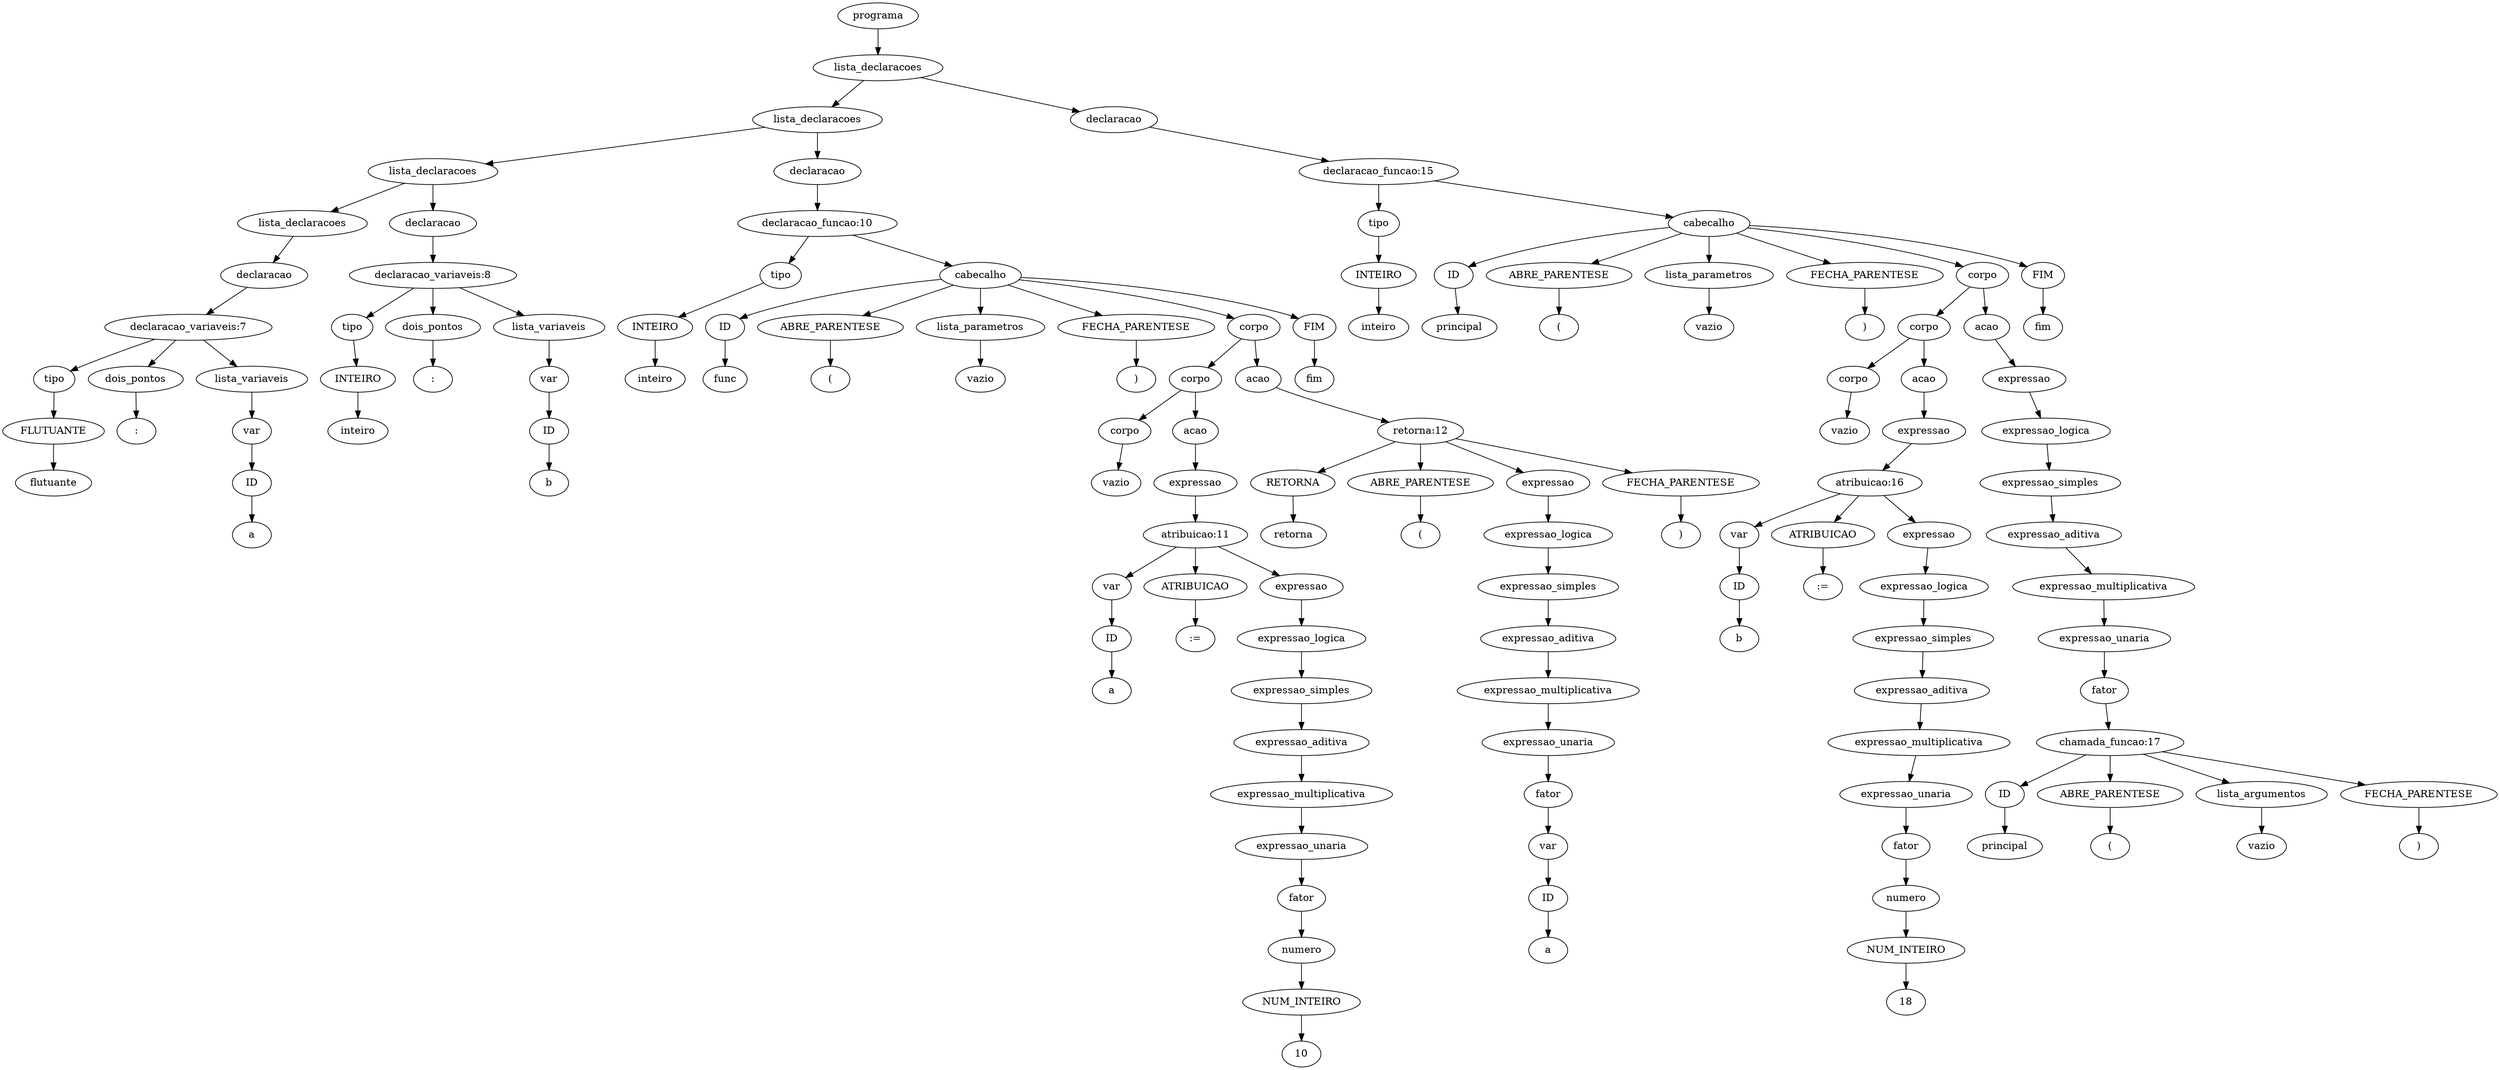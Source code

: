 digraph tree {
    "0x7f928e7bf430" [label="programa"];
    "0x7f928e7bfd30" [label="lista_declaracoes"];
    "0x7f928e7bfdf0" [label="lista_declaracoes"];
    "0x7f928e7bf550" [label="lista_declaracoes"];
    "0x7f928e7bf340" [label="lista_declaracoes"];
    "0x7f928e796820" [label="declaracao"];
    "0x7f928e7bf2b0" [label="declaracao_variaveis:7"];
    "0x7f928e7bf220" [label="tipo"];
    "0x7f928e7bf280" [label="FLUTUANTE"];
    "0x7f928e7bf2e0" [label="flutuante"];
    "0x7f928e7bf3a0" [label="dois_pontos"];
    "0x7f928e7bf250" [label=":"];
    "0x7f928e7bf310" [label="lista_variaveis"];
    "0x7f92905e27f0" [label="var"];
    "0x7f928e9d5250" [label="ID"];
    "0x7f928e7bf400" [label="a"];
    "0x7f928e7bf490" [label="declaracao"];
    "0x7f928e7bf610" [label="declaracao_variaveis:8"];
    "0x7f928e7bf4c0" [label="tipo"];
    "0x7f928e7bf4f0" [label="INTEIRO"];
    "0x7f928e7bf520" [label="inteiro"];
    "0x7f928e7bf730" [label="dois_pontos"];
    "0x7f928e7bf760" [label=":"];
    "0x7f928e7bf580" [label="lista_variaveis"];
    "0x7f928e7bf3d0" [label="var"];
    "0x7f928e7bf370" [label="ID"];
    "0x7f928e7bf670" [label="b"];
    "0x7f928e7bf790" [label="declaracao"];
    "0x7f928e7bf700" [label="declaracao_funcao:10"];
    "0x7f92905e2940" [label="tipo"];
    "0x7f92905e2790" [label="INTEIRO"];
    "0x7f928e7bf7c0" [label="inteiro"];
    "0x7f928e7bfa90" [label="cabecalho"];
    "0x7f928e74d2e0" [label="ID"];
    "0x7f928e74d310" [label="func"];
    "0x7f928e74d1c0" [label="ABRE_PARENTESE"];
    "0x7f928e74d070" [label="("];
    "0x7f928e7bf8e0" [label="lista_parametros"];
    "0x7f928e7bf640" [label="vazio"];
    "0x7f928e74d100" [label="FECHA_PARENTESE"];
    "0x7f928e74d340" [label=")"];
    "0x7f928e7bfdc0" [label="corpo"];
    "0x7f928e7bfe50" [label="corpo"];
    "0x7f928e7bfa00" [label="corpo"];
    "0x7f928e7bf7f0" [label="vazio"];
    "0x7f928e7bfd60" [label="acao"];
    "0x7f928e7bfa30" [label="expressao"];
    "0x7f928e7bfd00" [label="atribuicao:11"];
    "0x7f928e7bf910" [label="var"];
    "0x7f928e7bf970" [label="ID"];
    "0x7f928e7bfaf0" [label="a"];
    "0x7f928e7bfd90" [label="ATRIBUICAO"];
    "0x7f928e7bfe20" [label=":="];
    "0x7f928e7bfcd0" [label="expressao"];
    "0x7f928e7bfca0" [label="expressao_logica"];
    "0x7f928e7bfbe0" [label="expressao_simples"];
    "0x7f928e7bfb80" [label="expressao_aditiva"];
    "0x7f928e7bfc70" [label="expressao_multiplicativa"];
    "0x7f928e7bfb20" [label="expressao_unaria"];
    "0x7f928e7bfb50" [label="fator"];
    "0x7f928e7bf9a0" [label="numero"];
    "0x7f928e7bf940" [label="NUM_INTEIRO"];
    "0x7f928e7bfc40" [label="10"];
    "0x7f928e7bfc10" [label="acao"];
    "0x7f928e74d040" [label="retorna:12"];
    "0x7f928e74d0d0" [label="RETORNA"];
    "0x7f928e74d1f0" [label="retorna"];
    "0x7f928e74d220" [label="ABRE_PARENTESE"];
    "0x7f928e74d250" [label="("];
    "0x7f928e7bffd0" [label="expressao"];
    "0x7f928e7bffa0" [label="expressao_logica"];
    "0x7f928e7bff70" [label="expressao_simples"];
    "0x7f928e7bfee0" [label="expressao_aditiva"];
    "0x7f928e7bfa60" [label="expressao_multiplicativa"];
    "0x7f928e7bfe80" [label="expressao_unaria"];
    "0x7f928e7bfeb0" [label="fator"];
    "0x7f928e7bf880" [label="var"];
    "0x7f928e7bf9d0" [label="ID"];
    "0x7f928e7bfac0" [label="a"];
    "0x7f928e74d280" [label="FECHA_PARENTESE"];
    "0x7f928e74d2b0" [label=")"];
    "0x7f928e74d370" [label="FIM"];
    "0x7f928e74d3a0" [label="fim"];
    "0x7f928e7bf6d0" [label="declaracao"];
    "0x7f928e7bf8b0" [label="declaracao_funcao:15"];
    "0x7f928e7bf460" [label="tipo"];
    "0x7f928e7bf0a0" [label="INTEIRO"];
    "0x7f928e7bf5b0" [label="inteiro"];
    "0x7f928e74d4c0" [label="cabecalho"];
    "0x7f928e74d580" [label="ID"];
    "0x7f928e74d9d0" [label="principal"];
    "0x7f928e74dd30" [label="ABRE_PARENTESE"];
    "0x7f928e74dd60" [label="("];
    "0x7f928e74d0a0" [label="lista_parametros"];
    "0x7f928e7bff40" [label="vazio"];
    "0x7f928e74dd90" [label="FECHA_PARENTESE"];
    "0x7f928e74ddc0" [label=")"];
    "0x7f928e74d8b0" [label="corpo"];
    "0x7f928e74d940" [label="corpo"];
    "0x7f928e74d4f0" [label="corpo"];
    "0x7f928e7bf6a0" [label="vazio"];
    "0x7f928e74d850" [label="acao"];
    "0x7f928e74d520" [label="expressao"];
    "0x7f928e74d7f0" [label="atribuicao:16"];
    "0x7f928e74d190" [label="var"];
    "0x7f928e74d460" [label="ID"];
    "0x7f928e74d5e0" [label="b"];
    "0x7f928e74d880" [label="ATRIBUICAO"];
    "0x7f928e74d910" [label=":="];
    "0x7f928e74d7c0" [label="expressao"];
    "0x7f928e74d790" [label="expressao_logica"];
    "0x7f928e74d6d0" [label="expressao_simples"];
    "0x7f928e74d670" [label="expressao_aditiva"];
    "0x7f928e74d760" [label="expressao_multiplicativa"];
    "0x7f928e74d610" [label="expressao_unaria"];
    "0x7f928e74d640" [label="fator"];
    "0x7f928e74d490" [label="numero"];
    "0x7f928e74d130" [label="NUM_INTEIRO"];
    "0x7f928e74d730" [label="18"];
    "0x7f928e74d820" [label="acao"];
    "0x7f928e74d6a0" [label="expressao"];
    "0x7f928e74dc40" [label="expressao_logica"];
    "0x7f928e74da90" [label="expressao_simples"];
    "0x7f928e74d700" [label="expressao_aditiva"];
    "0x7f928e74dc10" [label="expressao_multiplicativa"];
    "0x7f928e74da30" [label="expressao_unaria"];
    "0x7f928e74daf0" [label="fator"];
    "0x7f928e74d970" [label="chamada_funcao:17"];
    "0x7f928e74da00" [label="ID"];
    "0x7f928e74db20" [label="principal"];
    "0x7f928e74db50" [label="ABRE_PARENTESE"];
    "0x7f928e74db80" [label="("];
    "0x7f928e74d550" [label="lista_argumentos"];
    "0x7f928e74d400" [label="vazio"];
    "0x7f928e74dbb0" [label="FECHA_PARENTESE"];
    "0x7f928e74dbe0" [label=")"];
    "0x7f928e74ddf0" [label="FIM"];
    "0x7f928e74de20" [label="fim"];
    "0x7f928e7bf430" -> "0x7f928e7bfd30";
    "0x7f928e7bfd30" -> "0x7f928e7bfdf0";
    "0x7f928e7bfd30" -> "0x7f928e7bf6d0";
    "0x7f928e7bfdf0" -> "0x7f928e7bf550";
    "0x7f928e7bfdf0" -> "0x7f928e7bf790";
    "0x7f928e7bf550" -> "0x7f928e7bf340";
    "0x7f928e7bf550" -> "0x7f928e7bf490";
    "0x7f928e7bf340" -> "0x7f928e796820";
    "0x7f928e796820" -> "0x7f928e7bf2b0";
    "0x7f928e7bf2b0" -> "0x7f928e7bf220";
    "0x7f928e7bf2b0" -> "0x7f928e7bf3a0";
    "0x7f928e7bf2b0" -> "0x7f928e7bf310";
    "0x7f928e7bf220" -> "0x7f928e7bf280";
    "0x7f928e7bf280" -> "0x7f928e7bf2e0";
    "0x7f928e7bf3a0" -> "0x7f928e7bf250";
    "0x7f928e7bf310" -> "0x7f92905e27f0";
    "0x7f92905e27f0" -> "0x7f928e9d5250";
    "0x7f928e9d5250" -> "0x7f928e7bf400";
    "0x7f928e7bf490" -> "0x7f928e7bf610";
    "0x7f928e7bf610" -> "0x7f928e7bf4c0";
    "0x7f928e7bf610" -> "0x7f928e7bf730";
    "0x7f928e7bf610" -> "0x7f928e7bf580";
    "0x7f928e7bf4c0" -> "0x7f928e7bf4f0";
    "0x7f928e7bf4f0" -> "0x7f928e7bf520";
    "0x7f928e7bf730" -> "0x7f928e7bf760";
    "0x7f928e7bf580" -> "0x7f928e7bf3d0";
    "0x7f928e7bf3d0" -> "0x7f928e7bf370";
    "0x7f928e7bf370" -> "0x7f928e7bf670";
    "0x7f928e7bf790" -> "0x7f928e7bf700";
    "0x7f928e7bf700" -> "0x7f92905e2940";
    "0x7f928e7bf700" -> "0x7f928e7bfa90";
    "0x7f92905e2940" -> "0x7f92905e2790";
    "0x7f92905e2790" -> "0x7f928e7bf7c0";
    "0x7f928e7bfa90" -> "0x7f928e74d2e0";
    "0x7f928e7bfa90" -> "0x7f928e74d1c0";
    "0x7f928e7bfa90" -> "0x7f928e7bf8e0";
    "0x7f928e7bfa90" -> "0x7f928e74d100";
    "0x7f928e7bfa90" -> "0x7f928e7bfdc0";
    "0x7f928e7bfa90" -> "0x7f928e74d370";
    "0x7f928e74d2e0" -> "0x7f928e74d310";
    "0x7f928e74d1c0" -> "0x7f928e74d070";
    "0x7f928e7bf8e0" -> "0x7f928e7bf640";
    "0x7f928e74d100" -> "0x7f928e74d340";
    "0x7f928e7bfdc0" -> "0x7f928e7bfe50";
    "0x7f928e7bfdc0" -> "0x7f928e7bfc10";
    "0x7f928e7bfe50" -> "0x7f928e7bfa00";
    "0x7f928e7bfe50" -> "0x7f928e7bfd60";
    "0x7f928e7bfa00" -> "0x7f928e7bf7f0";
    "0x7f928e7bfd60" -> "0x7f928e7bfa30";
    "0x7f928e7bfa30" -> "0x7f928e7bfd00";
    "0x7f928e7bfd00" -> "0x7f928e7bf910";
    "0x7f928e7bfd00" -> "0x7f928e7bfd90";
    "0x7f928e7bfd00" -> "0x7f928e7bfcd0";
    "0x7f928e7bf910" -> "0x7f928e7bf970";
    "0x7f928e7bf970" -> "0x7f928e7bfaf0";
    "0x7f928e7bfd90" -> "0x7f928e7bfe20";
    "0x7f928e7bfcd0" -> "0x7f928e7bfca0";
    "0x7f928e7bfca0" -> "0x7f928e7bfbe0";
    "0x7f928e7bfbe0" -> "0x7f928e7bfb80";
    "0x7f928e7bfb80" -> "0x7f928e7bfc70";
    "0x7f928e7bfc70" -> "0x7f928e7bfb20";
    "0x7f928e7bfb20" -> "0x7f928e7bfb50";
    "0x7f928e7bfb50" -> "0x7f928e7bf9a0";
    "0x7f928e7bf9a0" -> "0x7f928e7bf940";
    "0x7f928e7bf940" -> "0x7f928e7bfc40";
    "0x7f928e7bfc10" -> "0x7f928e74d040";
    "0x7f928e74d040" -> "0x7f928e74d0d0";
    "0x7f928e74d040" -> "0x7f928e74d220";
    "0x7f928e74d040" -> "0x7f928e7bffd0";
    "0x7f928e74d040" -> "0x7f928e74d280";
    "0x7f928e74d0d0" -> "0x7f928e74d1f0";
    "0x7f928e74d220" -> "0x7f928e74d250";
    "0x7f928e7bffd0" -> "0x7f928e7bffa0";
    "0x7f928e7bffa0" -> "0x7f928e7bff70";
    "0x7f928e7bff70" -> "0x7f928e7bfee0";
    "0x7f928e7bfee0" -> "0x7f928e7bfa60";
    "0x7f928e7bfa60" -> "0x7f928e7bfe80";
    "0x7f928e7bfe80" -> "0x7f928e7bfeb0";
    "0x7f928e7bfeb0" -> "0x7f928e7bf880";
    "0x7f928e7bf880" -> "0x7f928e7bf9d0";
    "0x7f928e7bf9d0" -> "0x7f928e7bfac0";
    "0x7f928e74d280" -> "0x7f928e74d2b0";
    "0x7f928e74d370" -> "0x7f928e74d3a0";
    "0x7f928e7bf6d0" -> "0x7f928e7bf8b0";
    "0x7f928e7bf8b0" -> "0x7f928e7bf460";
    "0x7f928e7bf8b0" -> "0x7f928e74d4c0";
    "0x7f928e7bf460" -> "0x7f928e7bf0a0";
    "0x7f928e7bf0a0" -> "0x7f928e7bf5b0";
    "0x7f928e74d4c0" -> "0x7f928e74d580";
    "0x7f928e74d4c0" -> "0x7f928e74dd30";
    "0x7f928e74d4c0" -> "0x7f928e74d0a0";
    "0x7f928e74d4c0" -> "0x7f928e74dd90";
    "0x7f928e74d4c0" -> "0x7f928e74d8b0";
    "0x7f928e74d4c0" -> "0x7f928e74ddf0";
    "0x7f928e74d580" -> "0x7f928e74d9d0";
    "0x7f928e74dd30" -> "0x7f928e74dd60";
    "0x7f928e74d0a0" -> "0x7f928e7bff40";
    "0x7f928e74dd90" -> "0x7f928e74ddc0";
    "0x7f928e74d8b0" -> "0x7f928e74d940";
    "0x7f928e74d8b0" -> "0x7f928e74d820";
    "0x7f928e74d940" -> "0x7f928e74d4f0";
    "0x7f928e74d940" -> "0x7f928e74d850";
    "0x7f928e74d4f0" -> "0x7f928e7bf6a0";
    "0x7f928e74d850" -> "0x7f928e74d520";
    "0x7f928e74d520" -> "0x7f928e74d7f0";
    "0x7f928e74d7f0" -> "0x7f928e74d190";
    "0x7f928e74d7f0" -> "0x7f928e74d880";
    "0x7f928e74d7f0" -> "0x7f928e74d7c0";
    "0x7f928e74d190" -> "0x7f928e74d460";
    "0x7f928e74d460" -> "0x7f928e74d5e0";
    "0x7f928e74d880" -> "0x7f928e74d910";
    "0x7f928e74d7c0" -> "0x7f928e74d790";
    "0x7f928e74d790" -> "0x7f928e74d6d0";
    "0x7f928e74d6d0" -> "0x7f928e74d670";
    "0x7f928e74d670" -> "0x7f928e74d760";
    "0x7f928e74d760" -> "0x7f928e74d610";
    "0x7f928e74d610" -> "0x7f928e74d640";
    "0x7f928e74d640" -> "0x7f928e74d490";
    "0x7f928e74d490" -> "0x7f928e74d130";
    "0x7f928e74d130" -> "0x7f928e74d730";
    "0x7f928e74d820" -> "0x7f928e74d6a0";
    "0x7f928e74d6a0" -> "0x7f928e74dc40";
    "0x7f928e74dc40" -> "0x7f928e74da90";
    "0x7f928e74da90" -> "0x7f928e74d700";
    "0x7f928e74d700" -> "0x7f928e74dc10";
    "0x7f928e74dc10" -> "0x7f928e74da30";
    "0x7f928e74da30" -> "0x7f928e74daf0";
    "0x7f928e74daf0" -> "0x7f928e74d970";
    "0x7f928e74d970" -> "0x7f928e74da00";
    "0x7f928e74d970" -> "0x7f928e74db50";
    "0x7f928e74d970" -> "0x7f928e74d550";
    "0x7f928e74d970" -> "0x7f928e74dbb0";
    "0x7f928e74da00" -> "0x7f928e74db20";
    "0x7f928e74db50" -> "0x7f928e74db80";
    "0x7f928e74d550" -> "0x7f928e74d400";
    "0x7f928e74dbb0" -> "0x7f928e74dbe0";
    "0x7f928e74ddf0" -> "0x7f928e74de20";
}
